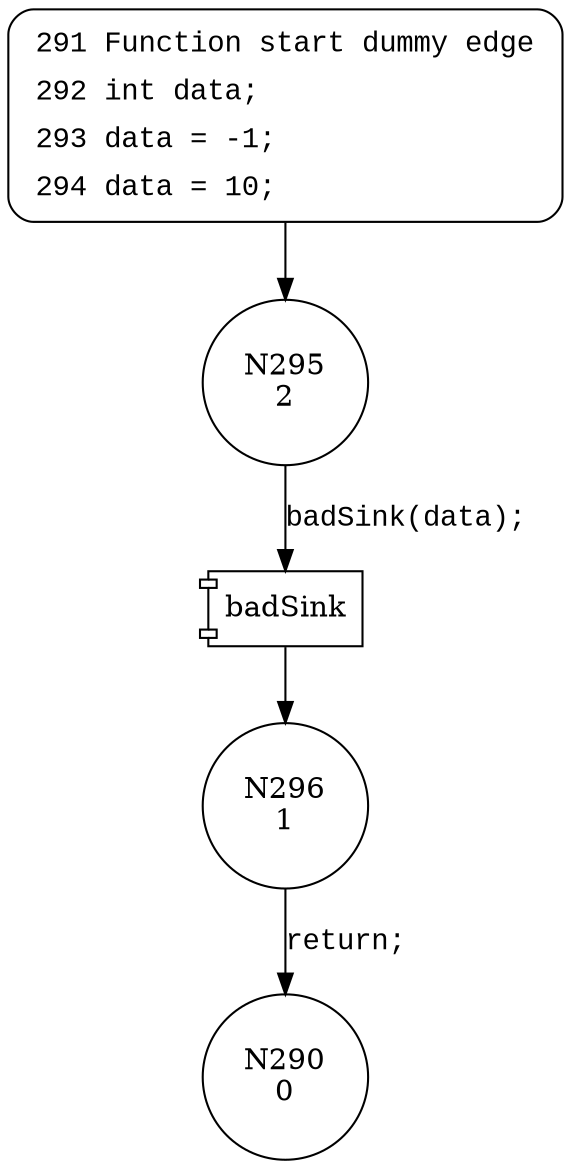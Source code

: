 digraph CWE122_Heap_Based_Buffer_Overflow__c_CWE129_large_41_bad {
295 [shape="circle" label="N295\n2"]
296 [shape="circle" label="N296\n1"]
290 [shape="circle" label="N290\n0"]
291 [style="filled,bold" penwidth="1" fillcolor="white" fontname="Courier New" shape="Mrecord" label=<<table border="0" cellborder="0" cellpadding="3" bgcolor="white"><tr><td align="right">291</td><td align="left">Function start dummy edge</td></tr><tr><td align="right">292</td><td align="left">int data;</td></tr><tr><td align="right">293</td><td align="left">data = -1;</td></tr><tr><td align="right">294</td><td align="left">data = 10;</td></tr></table>>]
291 -> 295[label=""]
100018 [shape="component" label="badSink"]
295 -> 100018 [label="badSink(data);" fontname="Courier New"]
100018 -> 296 [label="" fontname="Courier New"]
296 -> 290 [label="return;" fontname="Courier New"]
}